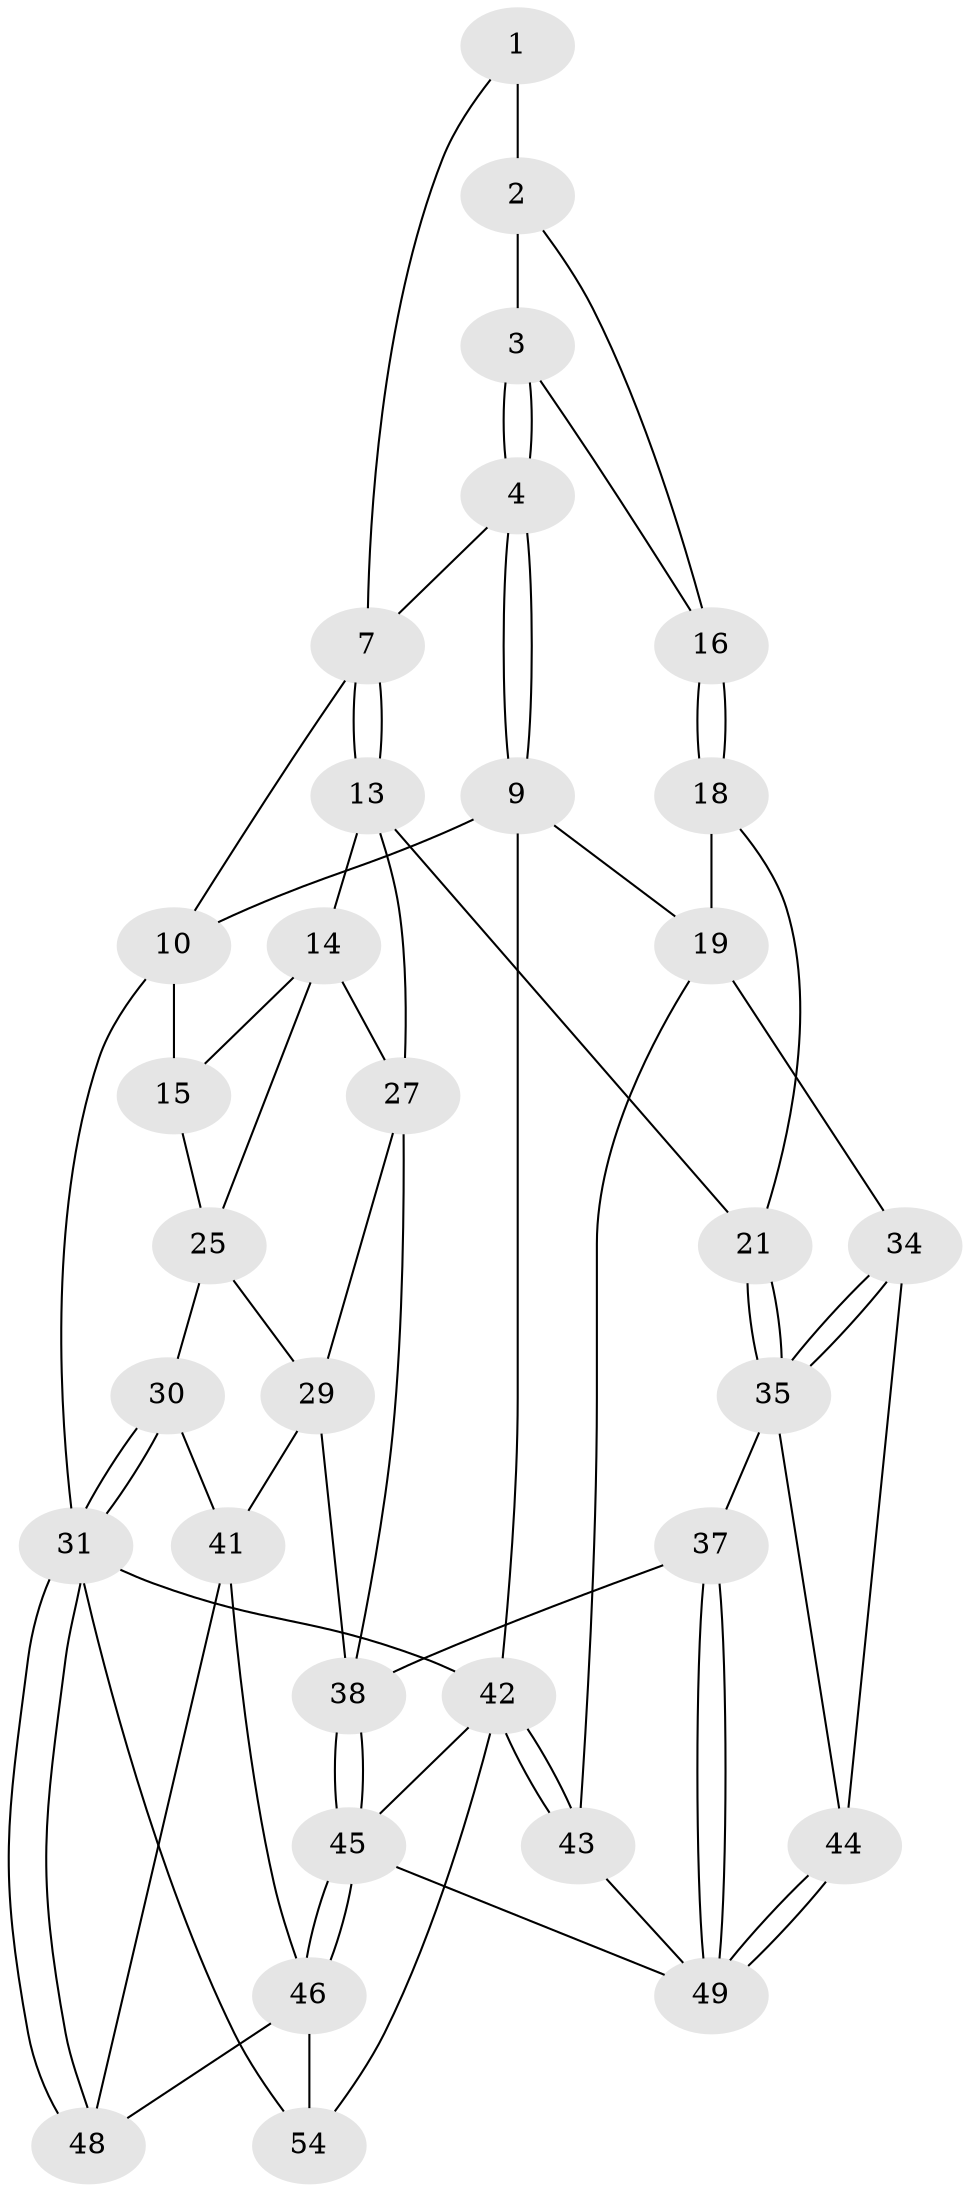 // original degree distribution, {3: 0.037037037037037035, 4: 0.25925925925925924, 6: 0.2222222222222222, 5: 0.48148148148148145}
// Generated by graph-tools (version 1.1) at 2025/11/02/27/25 16:11:55]
// undirected, 32 vertices, 70 edges
graph export_dot {
graph [start="1"]
  node [color=gray90,style=filled];
  1 [pos="+0.7650000804269057+0.016586746304082984",super="+6"];
  2 [pos="+0.8795352783821923+0.08796475351270426",super="+12"];
  3 [pos="+0.9025820124502923+0.09179693084338197"];
  4 [pos="+1+0",super="+5"];
  7 [pos="+0.5636428471839473+0.15772874496623288",super="+8"];
  9 [pos="+1+0"];
  10 [pos="+0+0",super="+11"];
  13 [pos="+0.5265206329951446+0.26343550758441286",super="+22"];
  14 [pos="+0.3653650521316408+0.29896971705005787",super="+24"];
  15 [pos="+0.35042718097079156+0.27981774796606185",super="+23"];
  16 [pos="+0.9121791452028228+0.17861145669902048",super="+17"];
  18 [pos="+1+0.3308227686571628",super="+20"];
  19 [pos="+1+0.32628875751734987",super="+33"];
  21 [pos="+0.8177857009933476+0.4337175492346068"];
  25 [pos="+0.15481873523987238+0.36548525066983495",super="+26"];
  27 [pos="+0.5290783693542692+0.5197595022470851",super="+28"];
  29 [pos="+0.30461801766718183+0.5274971711977938",super="+40"];
  30 [pos="+0+0.5611807448909271"];
  31 [pos="+0+0.9058269838225222",super="+32"];
  34 [pos="+0.9661349611695698+0.6862308079101805"];
  35 [pos="+0.8299136441240619+0.586976073557572",super="+36"];
  37 [pos="+0.5779211279687351+0.7222720241492094"];
  38 [pos="+0.5689606640040659+0.7226914225792717",super="+39"];
  41 [pos="+0.20771668234077328+0.6311213470867906",super="+47"];
  42 [pos="+1+1",super="+53"];
  43 [pos="+1+0.972545124070638"];
  44 [pos="+0.8069670327398506+0.8461432927774912"];
  45 [pos="+0.49630362540494627+0.8081179576128035",super="+51"];
  46 [pos="+0.39590263358944117+0.9045276809516984",super="+52"];
  48 [pos="+0.044825705765257746+0.8806040905218355"];
  49 [pos="+0.7861579628670622+0.8934963572824728",super="+50"];
  54 [pos="+0.40884398288728196+1"];
  1 -- 2 [weight=2];
  1 -- 7;
  2 -- 3;
  2 -- 16;
  3 -- 4;
  3 -- 4;
  3 -- 16;
  4 -- 9;
  4 -- 9;
  4 -- 7;
  7 -- 13;
  7 -- 13;
  7 -- 10;
  9 -- 10;
  9 -- 19;
  9 -- 42;
  10 -- 15 [weight=2];
  10 -- 31;
  13 -- 14;
  13 -- 21;
  13 -- 27;
  14 -- 15;
  14 -- 25;
  14 -- 27;
  15 -- 25;
  16 -- 18 [weight=2];
  16 -- 18;
  18 -- 19;
  18 -- 21;
  19 -- 43;
  19 -- 34;
  21 -- 35;
  21 -- 35;
  25 -- 29;
  25 -- 30;
  27 -- 29;
  27 -- 38;
  29 -- 41;
  29 -- 38;
  30 -- 31;
  30 -- 31;
  30 -- 41;
  31 -- 48;
  31 -- 48;
  31 -- 42;
  31 -- 54;
  34 -- 35;
  34 -- 35;
  34 -- 44;
  35 -- 44;
  35 -- 37;
  37 -- 38;
  37 -- 49;
  37 -- 49;
  38 -- 45;
  38 -- 45;
  41 -- 48;
  41 -- 46;
  42 -- 43;
  42 -- 43;
  42 -- 45;
  42 -- 54;
  43 -- 49;
  44 -- 49;
  44 -- 49;
  45 -- 46;
  45 -- 46;
  45 -- 49;
  46 -- 48;
  46 -- 54;
}
